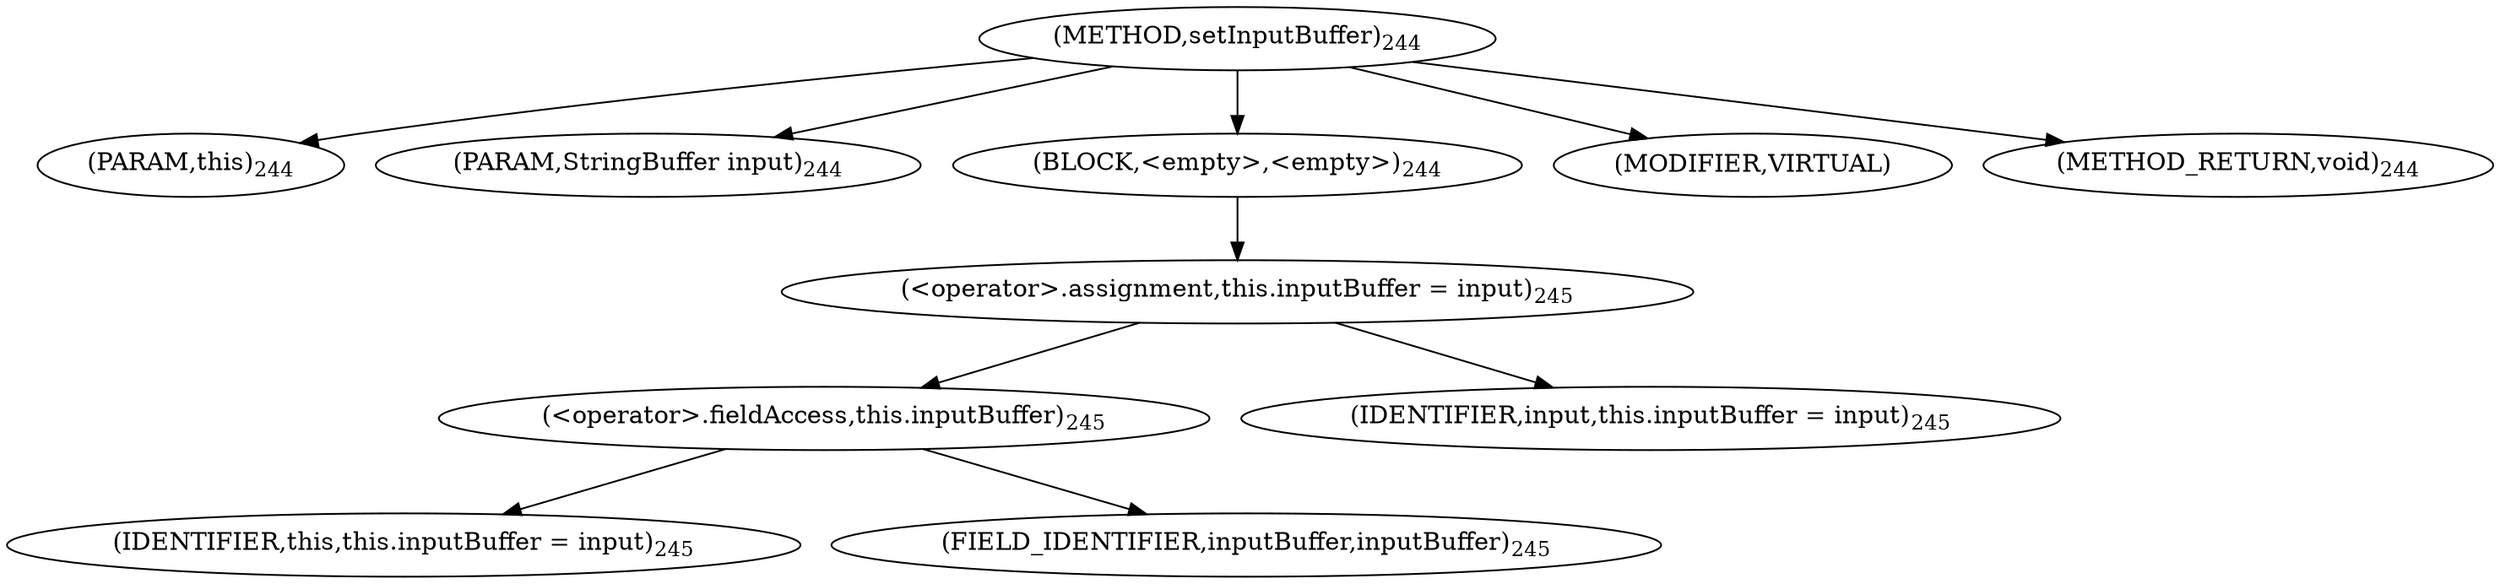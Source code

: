digraph "setInputBuffer" {  
"537" [label = <(METHOD,setInputBuffer)<SUB>244</SUB>> ]
"538" [label = <(PARAM,this)<SUB>244</SUB>> ]
"539" [label = <(PARAM,StringBuffer input)<SUB>244</SUB>> ]
"540" [label = <(BLOCK,&lt;empty&gt;,&lt;empty&gt;)<SUB>244</SUB>> ]
"541" [label = <(&lt;operator&gt;.assignment,this.inputBuffer = input)<SUB>245</SUB>> ]
"542" [label = <(&lt;operator&gt;.fieldAccess,this.inputBuffer)<SUB>245</SUB>> ]
"543" [label = <(IDENTIFIER,this,this.inputBuffer = input)<SUB>245</SUB>> ]
"544" [label = <(FIELD_IDENTIFIER,inputBuffer,inputBuffer)<SUB>245</SUB>> ]
"545" [label = <(IDENTIFIER,input,this.inputBuffer = input)<SUB>245</SUB>> ]
"546" [label = <(MODIFIER,VIRTUAL)> ]
"547" [label = <(METHOD_RETURN,void)<SUB>244</SUB>> ]
  "537" -> "538" 
  "537" -> "539" 
  "537" -> "540" 
  "537" -> "546" 
  "537" -> "547" 
  "540" -> "541" 
  "541" -> "542" 
  "541" -> "545" 
  "542" -> "543" 
  "542" -> "544" 
}
